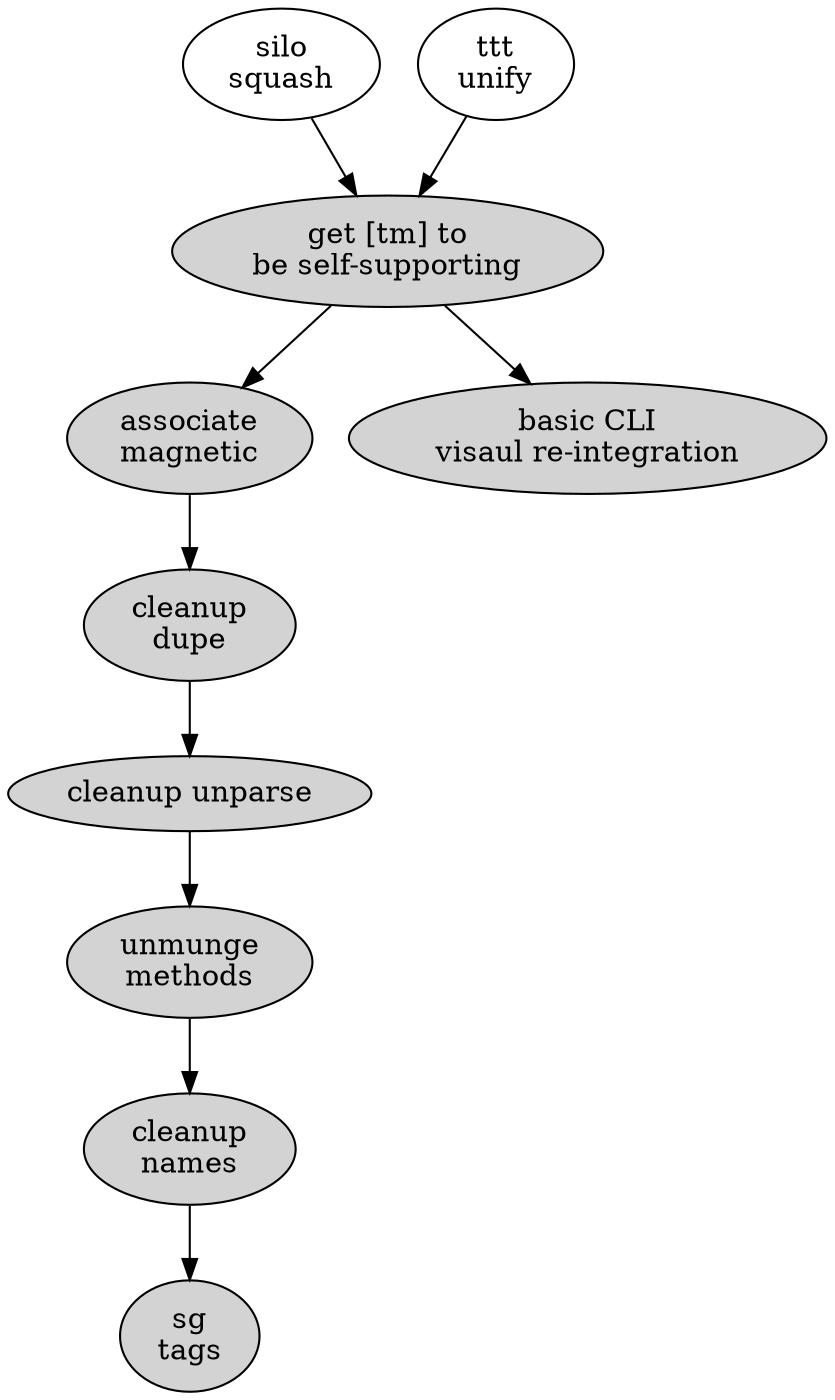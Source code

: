 digraph{

  # blue: fillcolor="#b5d5fb" style=filled
  # done: style=filled

  am [ label="associate\nmagnetic" style=filled ]
  cd [ label="cleanup\ndupe" style=filled ]
  cv [ label="basic CLI\nvisaul re-integration" style=filled ]
  cn [ label="cleanup\nnames" style=filled ]
  si [ label="silo\nsquash" ]
  ss [ label="get [tm] to\nbe self-supporting", style=filled]
  st [ label="sg\ntags" style=filled ]
  tu [ label="ttt\nunify" ]
  um [ label="unmunge\nmethods" style=filled ]
  up [ label="cleanup unparse" style=filled ]

  am -> cd
  cd -> up
  cn -> st
  si -> ss
  ss -> cv
  ss -> am
  tu -> ss
  um -> cn
  up -> um
}
